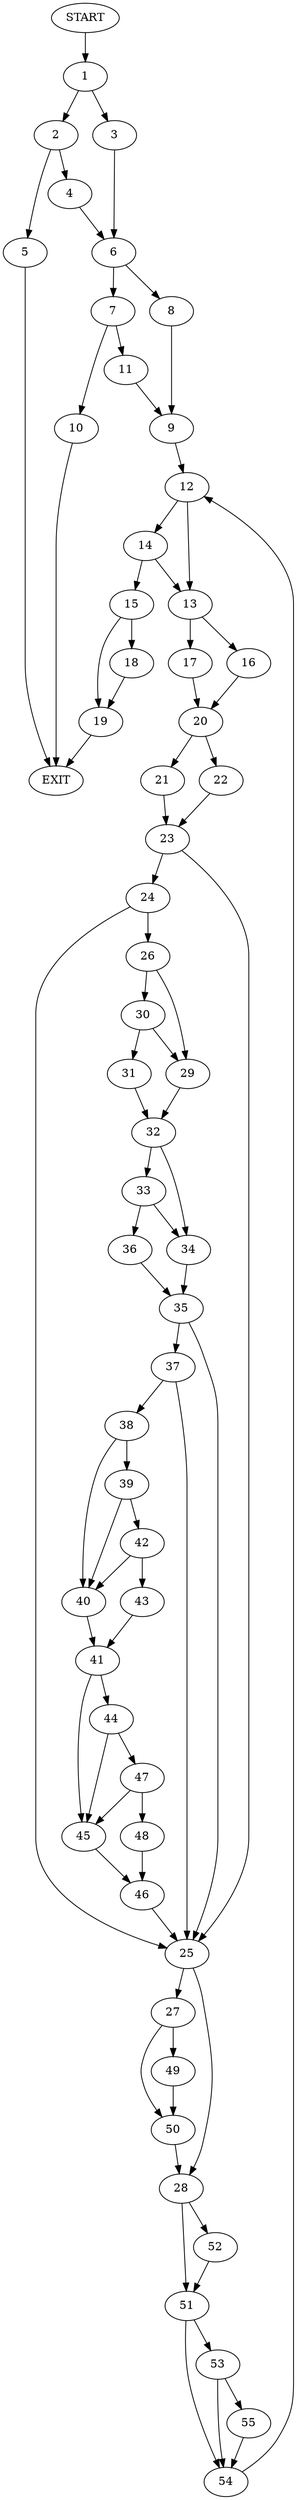 digraph {
0 [label="START"]
56 [label="EXIT"]
0 -> 1
1 -> 2
1 -> 3
2 -> 4
2 -> 5
3 -> 6
6 -> 7
6 -> 8
4 -> 6
5 -> 56
8 -> 9
7 -> 10
7 -> 11
9 -> 12
11 -> 9
10 -> 56
12 -> 13
12 -> 14
14 -> 13
14 -> 15
13 -> 16
13 -> 17
15 -> 18
15 -> 19
17 -> 20
16 -> 20
20 -> 21
20 -> 22
21 -> 23
22 -> 23
23 -> 24
23 -> 25
24 -> 26
24 -> 25
25 -> 27
25 -> 28
26 -> 29
26 -> 30
30 -> 31
30 -> 29
29 -> 32
31 -> 32
32 -> 33
32 -> 34
34 -> 35
33 -> 36
33 -> 34
36 -> 35
35 -> 37
35 -> 25
37 -> 38
37 -> 25
38 -> 39
38 -> 40
40 -> 41
39 -> 40
39 -> 42
42 -> 40
42 -> 43
43 -> 41
41 -> 44
41 -> 45
45 -> 46
44 -> 47
44 -> 45
47 -> 48
47 -> 45
48 -> 46
46 -> 25
27 -> 49
27 -> 50
28 -> 51
28 -> 52
49 -> 50
50 -> 28
52 -> 51
51 -> 53
51 -> 54
54 -> 12
53 -> 54
53 -> 55
55 -> 54
19 -> 56
18 -> 19
}
